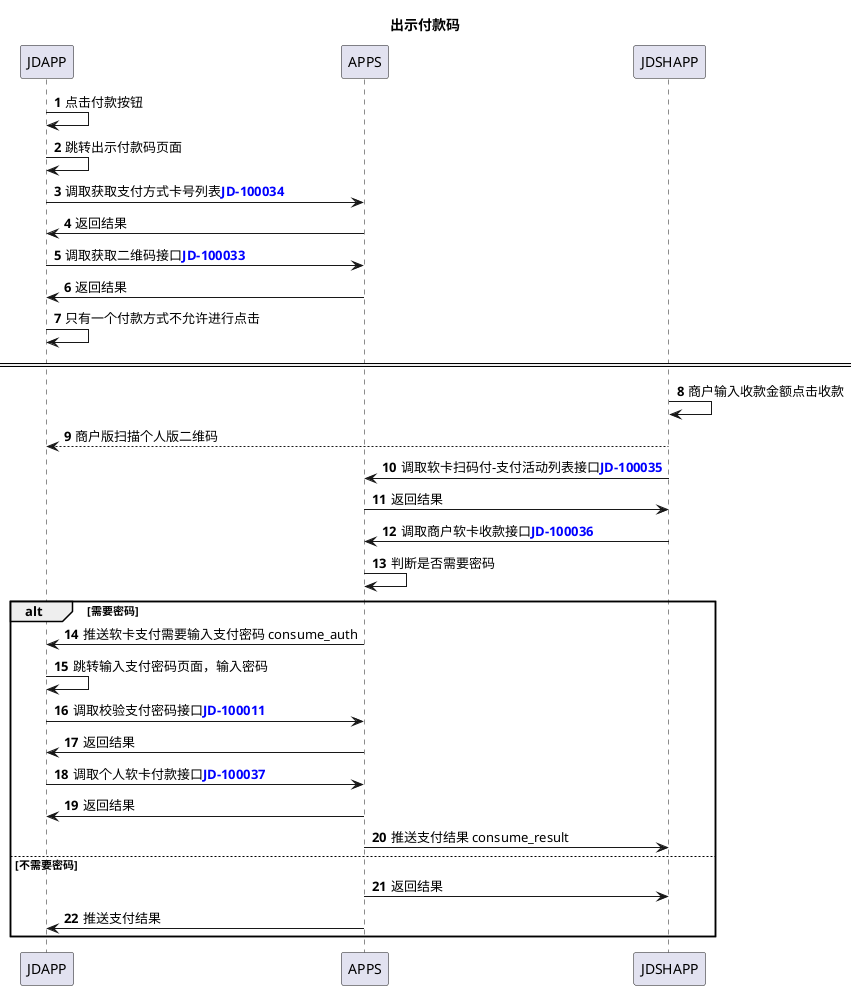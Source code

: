@startuml
title:出示付款码
autonumber

JDAPP->JDAPP:点击付款按钮
JDAPP->JDAPP:跳转出示付款码页面
JDAPP->APPS:调取获取支付方式卡号列表<font color=blue><b>JD-100034</font>
APPS->JDAPP:返回结果
JDAPP->APPS:调取获取二维码接口<font color=blue><b>JD-100033</font>
APPS->JDAPP:返回结果
JDAPP->JDAPP:只有一个付款方式不允许进行点击
====
JDSHAPP->JDSHAPP:商户输入收款金额点击收款
JDSHAPP-->JDAPP:商户版扫描个人版二维码
JDSHAPP->APPS:调取软卡扫码付-支付活动列表接口<font color=blue><b>JD-100035</font>
APPS->JDSHAPP:返回结果
JDSHAPP->APPS:调取商户软卡收款接口<font color=blue><b>JD-100036</font>
APPS->APPS:判断是否需要密码
alt 需要密码
APPS->JDAPP:推送软卡支付需要输入支付密码 consume_auth
JDAPP->JDAPP:跳转输入支付密码页面，输入密码
JDAPP->APPS:调取校验支付密码接口<font color=blue><b>JD-100011</font>
APPS->JDAPP:返回结果
JDAPP->APPS:调取个人软卡付款接口<font color=blue><b>JD-100037</font>
APPS->JDAPP:返回结果
APPS->JDSHAPP:推送支付结果 consume_result
else 不需要密码
APPS->JDSHAPP:返回结果
APPS->JDAPP:推送支付结果
end

@enduml